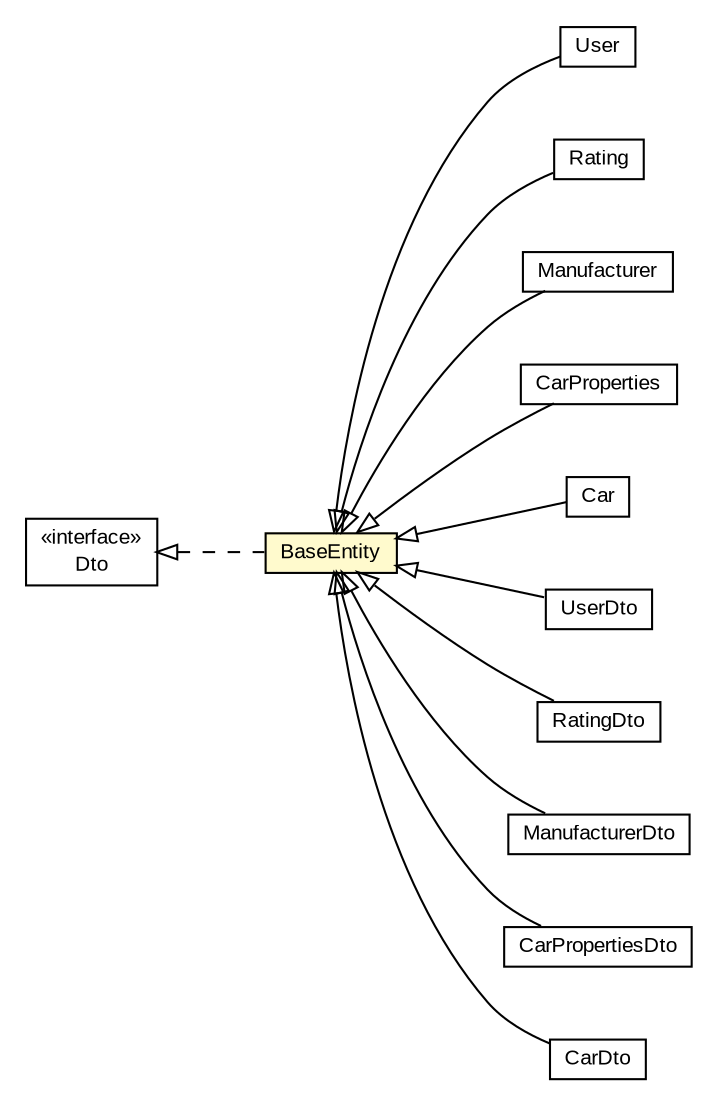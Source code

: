 #!/usr/local/bin/dot
#
# Class diagram 
# Generated by UMLGraph version R5_6-24-gf6e263 (http://www.umlgraph.org/)
#

digraph G {
	edge [fontname="arial",fontsize=10,labelfontname="arial",labelfontsize=10];
	node [fontname="arial",fontsize=10,shape=plaintext];
	nodesep=0.25;
	ranksep=0.5;
	rankdir=LR;
	// com.gwtplatform.carstore.server.dao.domain.User
	c144062 [label=<<table title="com.gwtplatform.carstore.server.dao.domain.User" border="0" cellborder="1" cellspacing="0" cellpadding="2" port="p" href="../../server/dao/domain/User.html">
		<tr><td><table border="0" cellspacing="0" cellpadding="1">
<tr><td align="center" balign="center"> User </td></tr>
		</table></td></tr>
		</table>>, URL="../../server/dao/domain/User.html", fontname="arial", fontcolor="black", fontsize=10.0];
	// com.gwtplatform.carstore.server.dao.domain.Rating
	c144063 [label=<<table title="com.gwtplatform.carstore.server.dao.domain.Rating" border="0" cellborder="1" cellspacing="0" cellpadding="2" port="p" href="../../server/dao/domain/Rating.html">
		<tr><td><table border="0" cellspacing="0" cellpadding="1">
<tr><td align="center" balign="center"> Rating </td></tr>
		</table></td></tr>
		</table>>, URL="../../server/dao/domain/Rating.html", fontname="arial", fontcolor="black", fontsize=10.0];
	// com.gwtplatform.carstore.server.dao.domain.Manufacturer
	c144064 [label=<<table title="com.gwtplatform.carstore.server.dao.domain.Manufacturer" border="0" cellborder="1" cellspacing="0" cellpadding="2" port="p" href="../../server/dao/domain/Manufacturer.html">
		<tr><td><table border="0" cellspacing="0" cellpadding="1">
<tr><td align="center" balign="center"> Manufacturer </td></tr>
		</table></td></tr>
		</table>>, URL="../../server/dao/domain/Manufacturer.html", fontname="arial", fontcolor="black", fontsize=10.0];
	// com.gwtplatform.carstore.server.dao.domain.CarProperties
	c144065 [label=<<table title="com.gwtplatform.carstore.server.dao.domain.CarProperties" border="0" cellborder="1" cellspacing="0" cellpadding="2" port="p" href="../../server/dao/domain/CarProperties.html">
		<tr><td><table border="0" cellspacing="0" cellpadding="1">
<tr><td align="center" balign="center"> CarProperties </td></tr>
		</table></td></tr>
		</table>>, URL="../../server/dao/domain/CarProperties.html", fontname="arial", fontcolor="black", fontsize=10.0];
	// com.gwtplatform.carstore.server.dao.domain.Car
	c144066 [label=<<table title="com.gwtplatform.carstore.server.dao.domain.Car" border="0" cellborder="1" cellspacing="0" cellpadding="2" port="p" href="../../server/dao/domain/Car.html">
		<tr><td><table border="0" cellspacing="0" cellpadding="1">
<tr><td align="center" balign="center"> Car </td></tr>
		</table></td></tr>
		</table>>, URL="../../server/dao/domain/Car.html", fontname="arial", fontcolor="black", fontsize=10.0];
	// com.gwtplatform.carstore.shared.dto.UserDto
	c144086 [label=<<table title="com.gwtplatform.carstore.shared.dto.UserDto" border="0" cellborder="1" cellspacing="0" cellpadding="2" port="p" href="./UserDto.html">
		<tr><td><table border="0" cellspacing="0" cellpadding="1">
<tr><td align="center" balign="center"> UserDto </td></tr>
		</table></td></tr>
		</table>>, URL="./UserDto.html", fontname="arial", fontcolor="black", fontsize=10.0];
	// com.gwtplatform.carstore.shared.dto.RatingDto
	c144087 [label=<<table title="com.gwtplatform.carstore.shared.dto.RatingDto" border="0" cellborder="1" cellspacing="0" cellpadding="2" port="p" href="./RatingDto.html">
		<tr><td><table border="0" cellspacing="0" cellpadding="1">
<tr><td align="center" balign="center"> RatingDto </td></tr>
		</table></td></tr>
		</table>>, URL="./RatingDto.html", fontname="arial", fontcolor="black", fontsize=10.0];
	// com.gwtplatform.carstore.shared.dto.ManufacturerDto
	c144089 [label=<<table title="com.gwtplatform.carstore.shared.dto.ManufacturerDto" border="0" cellborder="1" cellspacing="0" cellpadding="2" port="p" href="./ManufacturerDto.html">
		<tr><td><table border="0" cellspacing="0" cellpadding="1">
<tr><td align="center" balign="center"> ManufacturerDto </td></tr>
		</table></td></tr>
		</table>>, URL="./ManufacturerDto.html", fontname="arial", fontcolor="black", fontsize=10.0];
	// com.gwtplatform.carstore.shared.dto.Dto
	c144090 [label=<<table title="com.gwtplatform.carstore.shared.dto.Dto" border="0" cellborder="1" cellspacing="0" cellpadding="2" port="p" href="./Dto.html">
		<tr><td><table border="0" cellspacing="0" cellpadding="1">
<tr><td align="center" balign="center"> &#171;interface&#187; </td></tr>
<tr><td align="center" balign="center"> Dto </td></tr>
		</table></td></tr>
		</table>>, URL="./Dto.html", fontname="arial", fontcolor="black", fontsize=10.0];
	// com.gwtplatform.carstore.shared.dto.CarPropertiesDto
	c144092 [label=<<table title="com.gwtplatform.carstore.shared.dto.CarPropertiesDto" border="0" cellborder="1" cellspacing="0" cellpadding="2" port="p" href="./CarPropertiesDto.html">
		<tr><td><table border="0" cellspacing="0" cellpadding="1">
<tr><td align="center" balign="center"> CarPropertiesDto </td></tr>
		</table></td></tr>
		</table>>, URL="./CarPropertiesDto.html", fontname="arial", fontcolor="black", fontsize=10.0];
	// com.gwtplatform.carstore.shared.dto.CarDto
	c144093 [label=<<table title="com.gwtplatform.carstore.shared.dto.CarDto" border="0" cellborder="1" cellspacing="0" cellpadding="2" port="p" href="./CarDto.html">
		<tr><td><table border="0" cellspacing="0" cellpadding="1">
<tr><td align="center" balign="center"> CarDto </td></tr>
		</table></td></tr>
		</table>>, URL="./CarDto.html", fontname="arial", fontcolor="black", fontsize=10.0];
	// com.gwtplatform.carstore.shared.dto.BaseEntity
	c144094 [label=<<table title="com.gwtplatform.carstore.shared.dto.BaseEntity" border="0" cellborder="1" cellspacing="0" cellpadding="2" port="p" bgcolor="lemonChiffon" href="./BaseEntity.html">
		<tr><td><table border="0" cellspacing="0" cellpadding="1">
<tr><td align="center" balign="center"> BaseEntity </td></tr>
		</table></td></tr>
		</table>>, URL="./BaseEntity.html", fontname="arial", fontcolor="black", fontsize=10.0];
	//com.gwtplatform.carstore.server.dao.domain.User extends com.gwtplatform.carstore.shared.dto.BaseEntity
	c144094:p -> c144062:p [dir=back,arrowtail=empty];
	//com.gwtplatform.carstore.server.dao.domain.Rating extends com.gwtplatform.carstore.shared.dto.BaseEntity
	c144094:p -> c144063:p [dir=back,arrowtail=empty];
	//com.gwtplatform.carstore.server.dao.domain.Manufacturer extends com.gwtplatform.carstore.shared.dto.BaseEntity
	c144094:p -> c144064:p [dir=back,arrowtail=empty];
	//com.gwtplatform.carstore.server.dao.domain.CarProperties extends com.gwtplatform.carstore.shared.dto.BaseEntity
	c144094:p -> c144065:p [dir=back,arrowtail=empty];
	//com.gwtplatform.carstore.server.dao.domain.Car extends com.gwtplatform.carstore.shared.dto.BaseEntity
	c144094:p -> c144066:p [dir=back,arrowtail=empty];
	//com.gwtplatform.carstore.shared.dto.UserDto extends com.gwtplatform.carstore.shared.dto.BaseEntity
	c144094:p -> c144086:p [dir=back,arrowtail=empty];
	//com.gwtplatform.carstore.shared.dto.RatingDto extends com.gwtplatform.carstore.shared.dto.BaseEntity
	c144094:p -> c144087:p [dir=back,arrowtail=empty];
	//com.gwtplatform.carstore.shared.dto.ManufacturerDto extends com.gwtplatform.carstore.shared.dto.BaseEntity
	c144094:p -> c144089:p [dir=back,arrowtail=empty];
	//com.gwtplatform.carstore.shared.dto.CarPropertiesDto extends com.gwtplatform.carstore.shared.dto.BaseEntity
	c144094:p -> c144092:p [dir=back,arrowtail=empty];
	//com.gwtplatform.carstore.shared.dto.CarDto extends com.gwtplatform.carstore.shared.dto.BaseEntity
	c144094:p -> c144093:p [dir=back,arrowtail=empty];
	//com.gwtplatform.carstore.shared.dto.BaseEntity implements com.gwtplatform.carstore.shared.dto.Dto
	c144090:p -> c144094:p [dir=back,arrowtail=empty,style=dashed];
}

